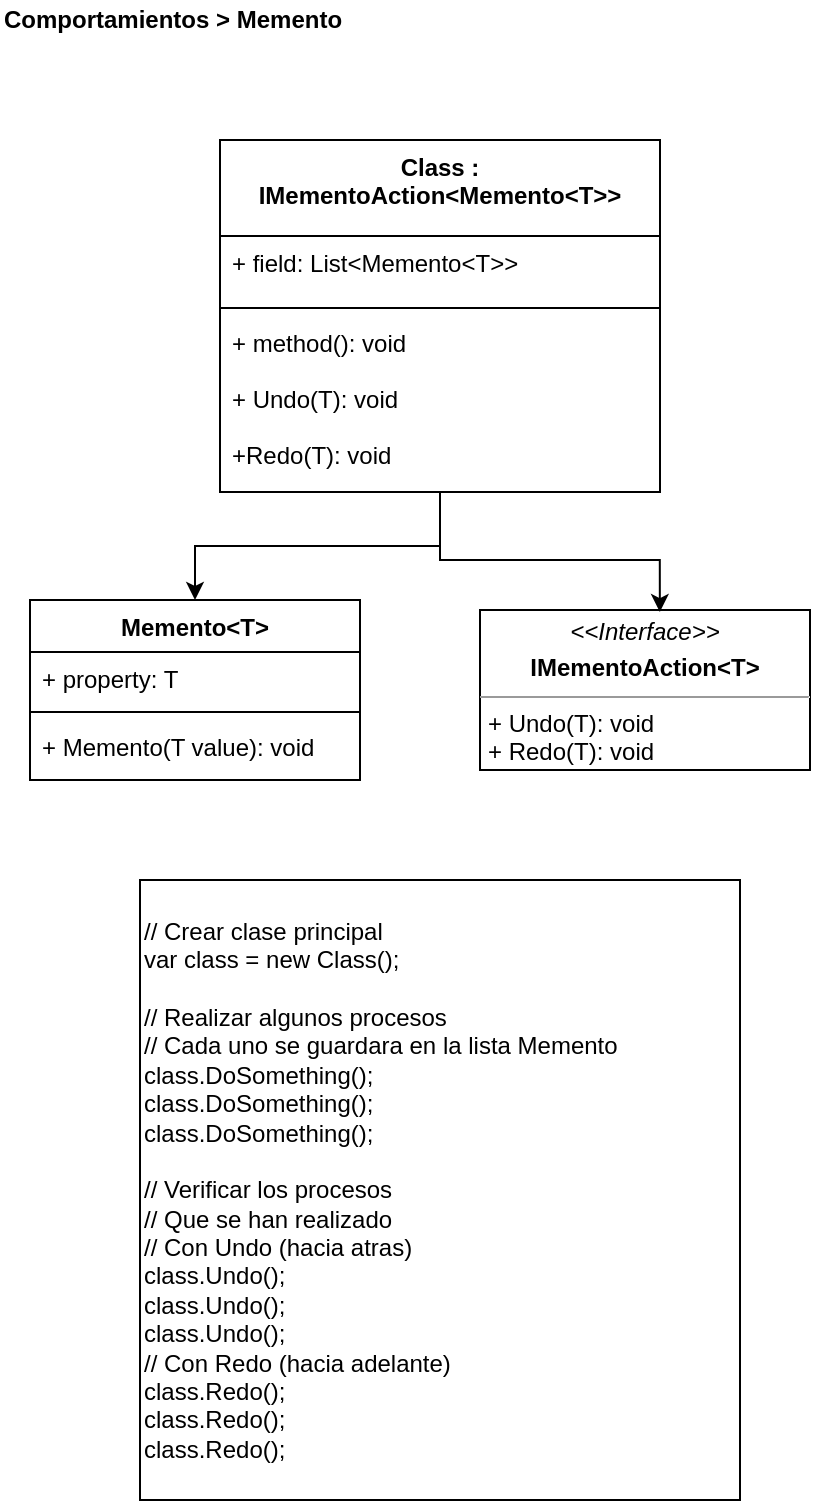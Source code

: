 <mxfile version="13.0.1" type="device"><diagram id="2dO6k6mJ6DyXyBbT0Y1m" name="Page-1"><mxGraphModel dx="1422" dy="822" grid="1" gridSize="10" guides="1" tooltips="1" connect="1" arrows="1" fold="1" page="1" pageScale="1" pageWidth="827" pageHeight="1169" math="0" shadow="0"><root><mxCell id="0"/><mxCell id="1" parent="0"/><mxCell id="jb3W8oWvL1DoOddfANbn-21" value="// Crear clase principal&lt;br&gt;var class = new Class();&lt;br&gt;&lt;br&gt;// Realizar algunos procesos&lt;br&gt;// Cada uno se guardara en la lista Memento&lt;br&gt;class.DoSomething();&lt;br&gt;class.DoSomething();&lt;br&gt;&lt;span&gt;class.DoSomething();&lt;br&gt;&lt;/span&gt;&lt;br&gt;// Verificar los procesos&lt;br&gt;// Que se han realizado&lt;br&gt;// Con Undo (hacia atras)&lt;br&gt;class.Undo();&lt;br&gt;class.Undo();&lt;br&gt;&lt;span&gt;class.Undo();&lt;br&gt;&lt;/span&gt;// Con Redo (hacia adelante)&lt;span&gt;&lt;br&gt;&lt;/span&gt;&lt;span&gt;class.Redo();&lt;br&gt;&lt;/span&gt;&lt;span&gt;class.Redo();&lt;br&gt;&lt;/span&gt;&lt;span&gt;class.Redo();&lt;/span&gt;" style="rounded=0;whiteSpace=wrap;html=1;align=left;labelBackgroundColor=#ffffff;" parent="1" vertex="1"><mxGeometry x="70" y="440" width="300" height="310" as="geometry"/></mxCell><mxCell id="_gdt-Ls8ZpUdM3LCKQaS-1" value="&lt;b&gt;Comportamientos &amp;gt; Memento&lt;br&gt;&lt;/b&gt;" style="text;html=1;align=left;verticalAlign=middle;resizable=0;points=[];autosize=1;" parent="1" vertex="1"><mxGeometry width="180" height="20" as="geometry"/></mxCell><mxCell id="xiILV28lCpj5_Ik1fJmt-9" value="&lt;p style=&quot;margin: 0px ; margin-top: 4px ; text-align: center&quot;&gt;&lt;i&gt;&amp;lt;&amp;lt;Interface&amp;gt;&amp;gt;&lt;/i&gt;&lt;/p&gt;&lt;p style=&quot;margin: 0px ; margin-top: 4px ; text-align: center&quot;&gt;&lt;b&gt;IMementoAction&amp;lt;T&amp;gt;&lt;/b&gt;&lt;/p&gt;&lt;hr size=&quot;1&quot;&gt;&lt;p style=&quot;margin: 0px ; margin-left: 4px&quot;&gt;+ Undo(T): void&lt;br&gt;+ Redo(T): void&lt;/p&gt;" style="verticalAlign=top;align=left;overflow=fill;fontSize=12;fontFamily=Helvetica;html=1;" vertex="1" parent="1"><mxGeometry x="240" y="305" width="165" height="80" as="geometry"/></mxCell><mxCell id="xiILV28lCpj5_Ik1fJmt-10" style="edgeStyle=orthogonalEdgeStyle;rounded=0;orthogonalLoop=1;jettySize=auto;html=1;entryX=0.545;entryY=0.013;entryDx=0;entryDy=0;entryPerimeter=0;" edge="1" parent="1" source="9sCbVF-jRjLkSD4rJeq_-1" target="xiILV28lCpj5_Ik1fJmt-9"><mxGeometry relative="1" as="geometry"><Array as="points"><mxPoint x="220" y="280"/><mxPoint x="330" y="280"/></Array></mxGeometry></mxCell><mxCell id="xiILV28lCpj5_Ik1fJmt-11" style="edgeStyle=orthogonalEdgeStyle;rounded=0;orthogonalLoop=1;jettySize=auto;html=1;entryX=0.5;entryY=0;entryDx=0;entryDy=0;" edge="1" parent="1" source="9sCbVF-jRjLkSD4rJeq_-1" target="xiILV28lCpj5_Ik1fJmt-1"><mxGeometry relative="1" as="geometry"/></mxCell><mxCell id="xiILV28lCpj5_Ik1fJmt-1" value="Memento&lt;T&gt;" style="swimlane;fontStyle=1;align=center;verticalAlign=top;childLayout=stackLayout;horizontal=1;startSize=26;horizontalStack=0;resizeParent=1;resizeParentMax=0;resizeLast=0;collapsible=1;marginBottom=0;" vertex="1" parent="1"><mxGeometry x="15" y="300" width="165" height="90" as="geometry"/></mxCell><mxCell id="xiILV28lCpj5_Ik1fJmt-2" value="+ property: T" style="text;strokeColor=none;fillColor=none;align=left;verticalAlign=top;spacingLeft=4;spacingRight=4;overflow=hidden;rotatable=0;points=[[0,0.5],[1,0.5]];portConstraint=eastwest;" vertex="1" parent="xiILV28lCpj5_Ik1fJmt-1"><mxGeometry y="26" width="165" height="26" as="geometry"/></mxCell><mxCell id="xiILV28lCpj5_Ik1fJmt-3" value="" style="line;strokeWidth=1;fillColor=none;align=left;verticalAlign=middle;spacingTop=-1;spacingLeft=3;spacingRight=3;rotatable=0;labelPosition=right;points=[];portConstraint=eastwest;" vertex="1" parent="xiILV28lCpj5_Ik1fJmt-1"><mxGeometry y="52" width="165" height="8" as="geometry"/></mxCell><mxCell id="xiILV28lCpj5_Ik1fJmt-4" value="+ Memento(T value): void" style="text;strokeColor=none;fillColor=none;align=left;verticalAlign=top;spacingLeft=4;spacingRight=4;overflow=hidden;rotatable=0;points=[[0,0.5],[1,0.5]];portConstraint=eastwest;" vertex="1" parent="xiILV28lCpj5_Ik1fJmt-1"><mxGeometry y="60" width="165" height="30" as="geometry"/></mxCell><mxCell id="9sCbVF-jRjLkSD4rJeq_-1" value="Class : &#10;IMementoAction&lt;Memento&lt;T&gt;&gt;" style="swimlane;fontStyle=1;align=center;verticalAlign=top;childLayout=stackLayout;horizontal=1;startSize=48;horizontalStack=0;resizeParent=1;resizeParentMax=0;resizeLast=0;collapsible=1;marginBottom=0;" parent="1" vertex="1"><mxGeometry x="110" y="70" width="220" height="176" as="geometry"><mxRectangle x="150" y="170" width="210" height="30" as="alternateBounds"/></mxGeometry></mxCell><mxCell id="9sCbVF-jRjLkSD4rJeq_-2" value="+ field: List&lt;Memento&lt;T&gt;&gt;" style="text;strokeColor=none;fillColor=none;align=left;verticalAlign=top;spacingLeft=4;spacingRight=4;overflow=hidden;rotatable=0;points=[[0,0.5],[1,0.5]];portConstraint=eastwest;" parent="9sCbVF-jRjLkSD4rJeq_-1" vertex="1"><mxGeometry y="48" width="220" height="32" as="geometry"/></mxCell><mxCell id="9sCbVF-jRjLkSD4rJeq_-3" value="" style="line;strokeWidth=1;fillColor=none;align=left;verticalAlign=middle;spacingTop=-1;spacingLeft=3;spacingRight=3;rotatable=0;labelPosition=right;points=[];portConstraint=eastwest;" parent="9sCbVF-jRjLkSD4rJeq_-1" vertex="1"><mxGeometry y="80" width="220" height="8" as="geometry"/></mxCell><mxCell id="9sCbVF-jRjLkSD4rJeq_-4" value="+ method(): void&#10;&#10;+ Undo(T): void&#10;&#10;+Redo(T): void" style="text;strokeColor=none;fillColor=none;align=left;verticalAlign=top;spacingLeft=4;spacingRight=4;overflow=hidden;rotatable=0;points=[[0,0.5],[1,0.5]];portConstraint=eastwest;" parent="9sCbVF-jRjLkSD4rJeq_-1" vertex="1"><mxGeometry y="88" width="220" height="88" as="geometry"/></mxCell></root></mxGraphModel></diagram></mxfile>